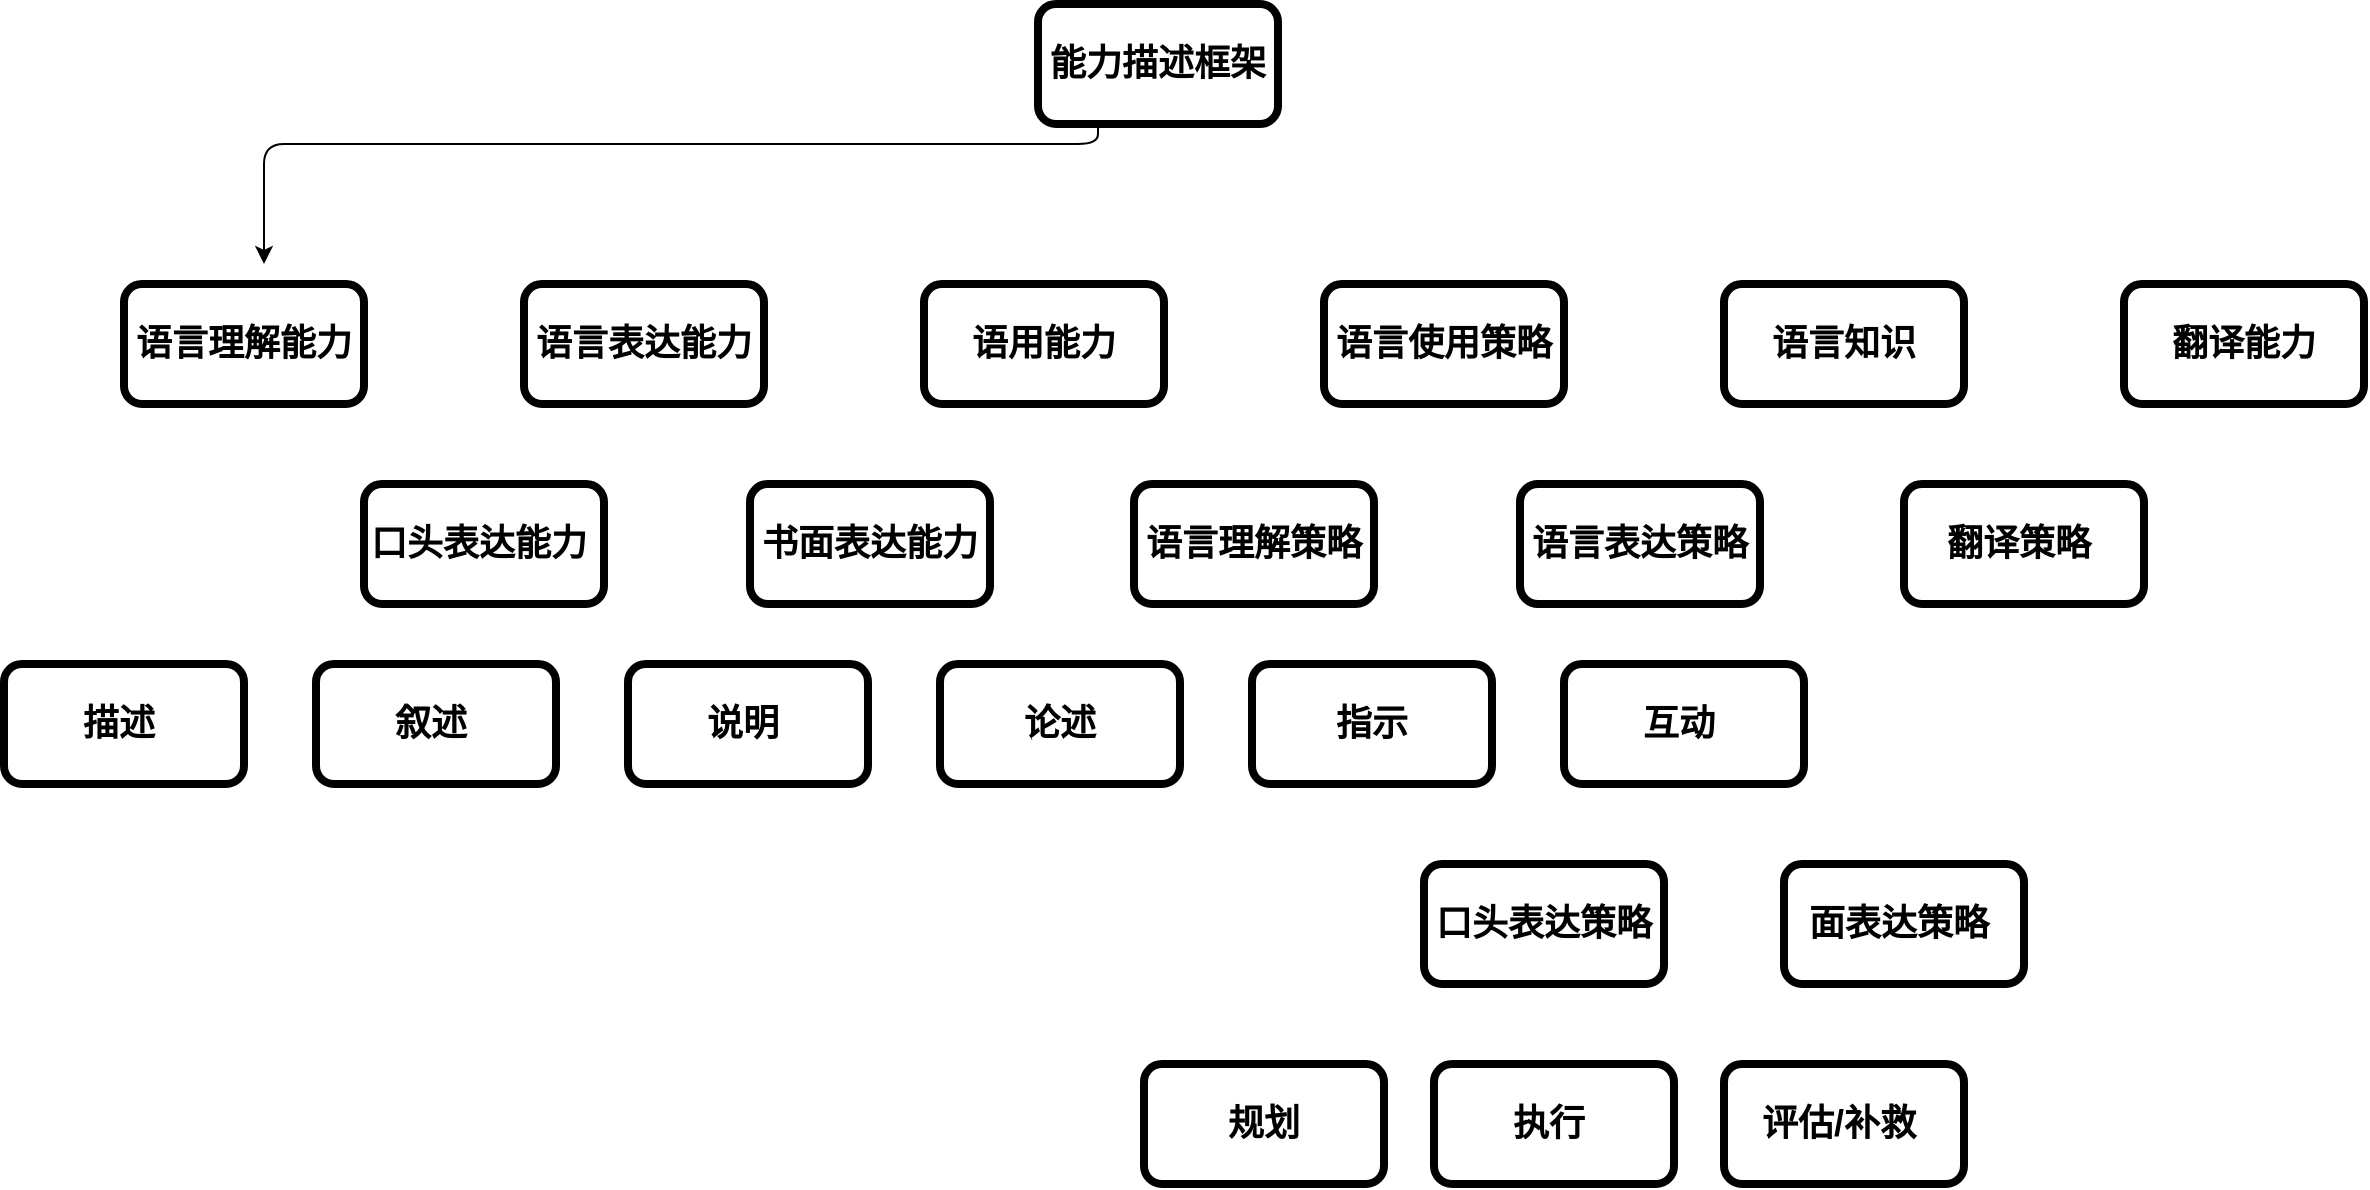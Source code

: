 <mxfile version="15.3.8" type="github" pages="2">
  <diagram name="Page-1" id="97916047-d0de-89f5-080d-49f4d83e522f">
    <mxGraphModel dx="1474" dy="1166" grid="1" gridSize="10" guides="1" tooltips="1" connect="1" arrows="1" fold="1" page="1" pageScale="1.5" pageWidth="1169" pageHeight="827" background="none" math="0" shadow="0">
      <root>
        <mxCell id="0" />
        <mxCell id="1" parent="0" />
        <mxCell id="vlaxKZ8o50aW13DuZvyz-58" value="&lt;h1 style=&quot;font-size: 18px;&quot;&gt;&lt;font style=&quot;font-size: 18px;&quot;&gt;&lt;span style=&quot;font-size: 18px;&quot;&gt;能力描述框架&lt;/span&gt;&lt;/font&gt;&lt;/h1&gt;" style="whiteSpace=wrap;html=1;rounded=1;fontSize=18;fontStyle=1;align=center;verticalAlign=middle;fontFamily=Helvetica;strokeWidth=4;" vertex="1" parent="1">
          <mxGeometry x="817" y="180" width="120" height="60" as="geometry" />
        </mxCell>
        <mxCell id="vlaxKZ8o50aW13DuZvyz-59" value="&lt;h2 style=&quot;font-size: 18px;&quot;&gt;&lt;span style=&quot;font-size: 18px;&quot;&gt;语用能力&lt;/span&gt;&lt;/h2&gt;" style="whiteSpace=wrap;html=1;fontSize=18;rounded=1;fontStyle=1;align=center;verticalAlign=middle;fontFamily=Helvetica;strokeWidth=4;" vertex="1" parent="1">
          <mxGeometry x="760" y="320" width="120" height="60" as="geometry" />
        </mxCell>
        <mxCell id="vlaxKZ8o50aW13DuZvyz-60" value="&lt;font style=&quot;font-size: 18px;&quot;&gt;&lt;span style=&quot;font-size: 18px;&quot;&gt;语言表达能力&lt;/span&gt;&lt;/font&gt;" style="whiteSpace=wrap;html=1;fontSize=18;rounded=1;fontStyle=1;align=center;verticalAlign=middle;fontFamily=Helvetica;strokeWidth=4;" vertex="1" parent="1">
          <mxGeometry x="560" y="320" width="120" height="60" as="geometry" />
        </mxCell>
        <mxCell id="vlaxKZ8o50aW13DuZvyz-61" value="&lt;h2 style=&quot;font-size: 18px;&quot;&gt;&lt;font style=&quot;font-size: 18px;&quot;&gt;&lt;span style=&quot;font-size: 18px;&quot;&gt;语言理解能力&lt;/span&gt;&lt;/font&gt;&lt;/h2&gt;" style="whiteSpace=wrap;html=1;fontSize=18;rounded=1;fontStyle=1;align=center;verticalAlign=middle;fontFamily=Helvetica;strokeWidth=4;glass=0;" vertex="1" parent="1">
          <mxGeometry x="360" y="320" width="120" height="60" as="geometry" />
        </mxCell>
        <mxCell id="vlaxKZ8o50aW13DuZvyz-62" value="&lt;span style=&quot;font-size: 18px;&quot;&gt;翻译能力&lt;/span&gt;" style="whiteSpace=wrap;html=1;fontSize=18;rounded=1;fontStyle=1;align=center;verticalAlign=middle;fontFamily=Helvetica;strokeWidth=4;" vertex="1" parent="1">
          <mxGeometry x="1360" y="320" width="120" height="60" as="geometry" />
        </mxCell>
        <mxCell id="vlaxKZ8o50aW13DuZvyz-63" value="&lt;h2 style=&quot;font-size: 18px;&quot;&gt;&lt;font style=&quot;font-size: 18px;&quot;&gt;语言知识&lt;/font&gt;&lt;/h2&gt;" style="whiteSpace=wrap;html=1;fontSize=18;rounded=1;fontStyle=1;align=center;verticalAlign=middle;fontFamily=Helvetica;strokeWidth=4;" vertex="1" parent="1">
          <mxGeometry x="1160" y="320" width="120" height="60" as="geometry" />
        </mxCell>
        <mxCell id="vlaxKZ8o50aW13DuZvyz-64" value="&lt;h2 style=&quot;font-size: 18px;&quot;&gt;&lt;span style=&quot;font-size: 18px;&quot;&gt;语言使用策略&lt;/span&gt;&lt;/h2&gt;" style="whiteSpace=wrap;html=1;fontSize=18;rounded=1;fontStyle=1;align=center;verticalAlign=middle;fontFamily=Helvetica;strokeWidth=4;" vertex="1" parent="1">
          <mxGeometry x="960" y="320" width="120" height="60" as="geometry" />
        </mxCell>
        <mxCell id="vlaxKZ8o50aW13DuZvyz-65" value="语言理解策略" style="whiteSpace=wrap;html=1;rounded=1;fontSize=18;fontStyle=1;align=center;verticalAlign=middle;fontFamily=Helvetica;strokeWidth=4;" vertex="1" parent="1">
          <mxGeometry x="865" y="420" width="120" height="60" as="geometry" />
        </mxCell>
        <mxCell id="vlaxKZ8o50aW13DuZvyz-66" value="书面表达能力" style="whiteSpace=wrap;html=1;rounded=1;fontSize=18;fontStyle=1;align=center;verticalAlign=middle;fontFamily=Helvetica;strokeWidth=4;" vertex="1" parent="1">
          <mxGeometry x="673" y="420" width="120" height="60" as="geometry" />
        </mxCell>
        <mxCell id="vlaxKZ8o50aW13DuZvyz-67" value="口头表达能力&amp;nbsp;" style="whiteSpace=wrap;html=1;rounded=1;fontSize=18;fontStyle=1;align=center;verticalAlign=middle;fontFamily=Helvetica;strokeWidth=4;" vertex="1" parent="1">
          <mxGeometry x="480" y="420" width="120" height="60" as="geometry" />
        </mxCell>
        <mxCell id="vlaxKZ8o50aW13DuZvyz-68" value="叙述&amp;nbsp;" style="whiteSpace=wrap;html=1;rounded=1;fontSize=18;fontStyle=1;align=center;verticalAlign=middle;fontFamily=Helvetica;strokeWidth=4;" vertex="1" parent="1">
          <mxGeometry x="456" y="510" width="120" height="60" as="geometry" />
        </mxCell>
        <mxCell id="vlaxKZ8o50aW13DuZvyz-69" value="描述&amp;nbsp;" style="whiteSpace=wrap;html=1;rounded=1;fontSize=18;fontStyle=1;align=center;verticalAlign=middle;fontFamily=Helvetica;strokeWidth=4;" vertex="1" parent="1">
          <mxGeometry x="300" y="510" width="120" height="60" as="geometry" />
        </mxCell>
        <mxCell id="vlaxKZ8o50aW13DuZvyz-70" value="说明&amp;nbsp;" style="whiteSpace=wrap;html=1;rounded=1;fontSize=18;fontStyle=1;align=center;verticalAlign=middle;fontFamily=Helvetica;strokeWidth=4;" vertex="1" parent="1">
          <mxGeometry x="612" y="510" width="120" height="60" as="geometry" />
        </mxCell>
        <mxCell id="vlaxKZ8o50aW13DuZvyz-71" value="论述" style="whiteSpace=wrap;html=1;rounded=1;fontSize=18;fontStyle=1;align=center;verticalAlign=middle;fontFamily=Helvetica;strokeWidth=4;" vertex="1" parent="1">
          <mxGeometry x="768" y="510" width="120" height="60" as="geometry" />
        </mxCell>
        <mxCell id="vlaxKZ8o50aW13DuZvyz-72" value="互动&amp;nbsp;" style="whiteSpace=wrap;html=1;rounded=1;fontSize=18;fontStyle=1;align=center;verticalAlign=middle;fontFamily=Helvetica;strokeWidth=4;" vertex="1" parent="1">
          <mxGeometry x="1080" y="510" width="120" height="60" as="geometry" />
        </mxCell>
        <mxCell id="vlaxKZ8o50aW13DuZvyz-73" value="指示" style="whiteSpace=wrap;html=1;rounded=1;fontSize=18;fontStyle=1;align=center;verticalAlign=middle;fontFamily=Helvetica;strokeWidth=4;" vertex="1" parent="1">
          <mxGeometry x="924" y="510" width="120" height="60" as="geometry" />
        </mxCell>
        <mxCell id="vlaxKZ8o50aW13DuZvyz-75" value="翻译策略&amp;nbsp;" style="whiteSpace=wrap;html=1;rounded=1;fontSize=18;fontStyle=1;align=center;verticalAlign=middle;fontFamily=Helvetica;strokeWidth=4;" vertex="1" parent="1">
          <mxGeometry x="1250" y="420" width="120" height="60" as="geometry" />
        </mxCell>
        <mxCell id="vlaxKZ8o50aW13DuZvyz-76" value="语言表达策略" style="whiteSpace=wrap;html=1;rounded=1;fontSize=18;fontStyle=1;align=center;verticalAlign=middle;fontFamily=Helvetica;strokeWidth=4;" vertex="1" parent="1">
          <mxGeometry x="1058" y="420" width="120" height="60" as="geometry" />
        </mxCell>
        <mxCell id="vlaxKZ8o50aW13DuZvyz-77" value="口头表达策略" style="whiteSpace=wrap;html=1;rounded=1;fontSize=18;fontStyle=1;align=center;verticalAlign=middle;fontFamily=Helvetica;strokeWidth=4;" vertex="1" parent="1">
          <mxGeometry x="1010" y="610" width="120" height="60" as="geometry" />
        </mxCell>
        <mxCell id="vlaxKZ8o50aW13DuZvyz-78" value="面表达策略&amp;nbsp;" style="whiteSpace=wrap;html=1;rounded=1;fontSize=18;fontStyle=1;align=center;verticalAlign=middle;fontFamily=Helvetica;strokeWidth=4;" vertex="1" parent="1">
          <mxGeometry x="1190" y="610" width="120" height="60" as="geometry" />
        </mxCell>
        <mxCell id="vlaxKZ8o50aW13DuZvyz-79" value="评估/补救&amp;nbsp;" style="whiteSpace=wrap;html=1;rounded=1;fontSize=18;fontStyle=1;align=center;verticalAlign=middle;fontFamily=Helvetica;strokeWidth=4;" vertex="1" parent="1">
          <mxGeometry x="1160" y="710" width="120" height="60" as="geometry" />
        </mxCell>
        <mxCell id="vlaxKZ8o50aW13DuZvyz-80" value="执行&amp;nbsp;" style="whiteSpace=wrap;html=1;rounded=1;fontSize=18;fontStyle=1;align=center;verticalAlign=middle;fontFamily=Helvetica;strokeWidth=4;" vertex="1" parent="1">
          <mxGeometry x="1015" y="710" width="120" height="60" as="geometry" />
        </mxCell>
        <mxCell id="vlaxKZ8o50aW13DuZvyz-81" value="规划" style="whiteSpace=wrap;html=1;rounded=1;fontSize=18;fontStyle=1;align=center;verticalAlign=middle;fontFamily=Helvetica;strokeWidth=4;" vertex="1" parent="1">
          <mxGeometry x="870" y="710" width="120" height="60" as="geometry" />
        </mxCell>
        <mxCell id="GpAVtc3-4A0VKJI3cnyH-9" value="" style="edgeStyle=elbowEdgeStyle;elbow=vertical;endArrow=classic;html=1;fontFamily=Helvetica;fontSize=18;exitX=0.25;exitY=1;exitDx=0;exitDy=0;" edge="1" parent="1" source="vlaxKZ8o50aW13DuZvyz-58">
          <mxGeometry width="50" height="50" relative="1" as="geometry">
            <mxPoint x="770" y="520" as="sourcePoint" />
            <mxPoint x="430" y="310" as="targetPoint" />
            <Array as="points">
              <mxPoint x="770" y="250" />
            </Array>
          </mxGeometry>
        </mxCell>
      </root>
    </mxGraphModel>
  </diagram>
  <diagram id="3X8aNqP5ZTjSzMPVC_Yu" name="Page-2">
    <mxGraphModel dx="977" dy="583" grid="1" gridSize="10" guides="1" tooltips="1" connect="1" arrows="1" fold="1" page="1" pageScale="1" pageWidth="827" pageHeight="1169" math="0" shadow="0">
      <root>
        <mxCell id="-9anEPGIW3KinixXxjvg-0" />
        <mxCell id="-9anEPGIW3KinixXxjvg-1" parent="-9anEPGIW3KinixXxjvg-0" />
      </root>
    </mxGraphModel>
  </diagram>
</mxfile>

